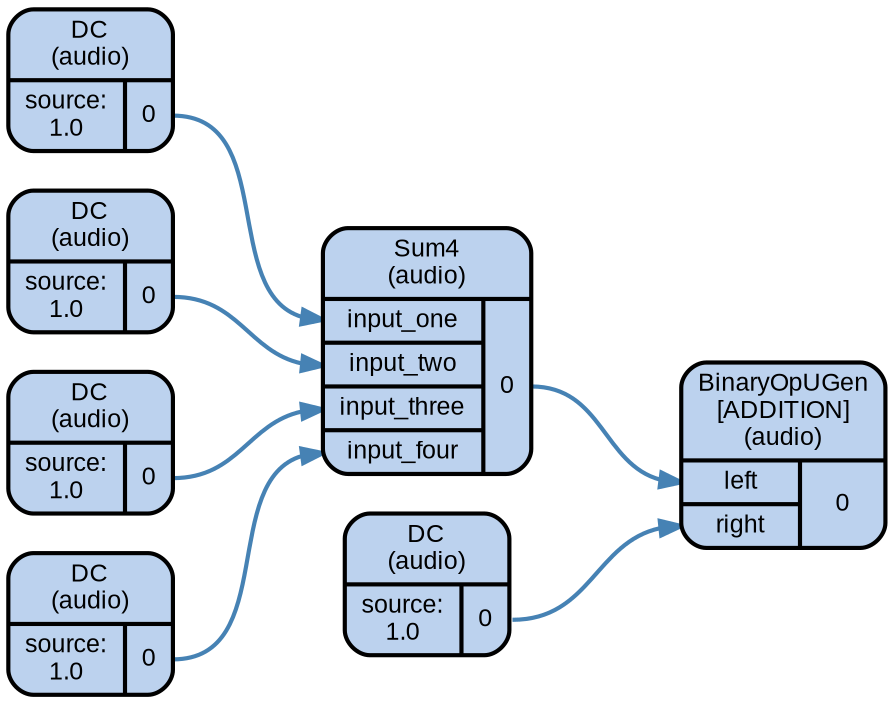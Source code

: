 digraph synthdef_mix1 {
    graph [bgcolor=transparent,
        color=lightslategrey,
        dpi=72,
        fontname=Arial,
        outputorder=edgesfirst,
        overlap=prism,
        penwidth=2,
        rankdir=LR,
        ranksep=1,
        splines=spline,
        style="dotted, rounded"];
    node [fontname=Arial,
        fontsize=12,
        penwidth=2,
        shape=Mrecord,
        style="filled, rounded"];
    edge [penwidth=2];
    ugen_0 [fillcolor=lightsteelblue2,
        label="<f_0> DC\n(audio) | { { <f_1_0_0> source:\n1.0 } | { <f_1_1_0> 0 } }"];
    ugen_1 [fillcolor=lightsteelblue2,
        label="<f_0> DC\n(audio) | { { <f_1_0_0> source:\n1.0 } | { <f_1_1_0> 0 } }"];
    ugen_2 [fillcolor=lightsteelblue2,
        label="<f_0> DC\n(audio) | { { <f_1_0_0> source:\n1.0 } | { <f_1_1_0> 0 } }"];
    ugen_3 [fillcolor=lightsteelblue2,
        label="<f_0> DC\n(audio) | { { <f_1_0_0> source:\n1.0 } | { <f_1_1_0> 0 } }"];
    ugen_4 [fillcolor=lightsteelblue2,
        label="<f_0> Sum4\n(audio) | { { <f_1_0_0> input_one | <f_1_0_1> input_two | <f_1_0_2> input_three | <f_1_0_3> input_four } | { <f_1_1_0> 0 } }"];
    ugen_5 [fillcolor=lightsteelblue2,
        label="<f_0> DC\n(audio) | { { <f_1_0_0> source:\n1.0 } | { <f_1_1_0> 0 } }"];
    ugen_6 [fillcolor=lightsteelblue2,
        label="<f_0> BinaryOpUGen\n[ADDITION]\n(audio) | { { <f_1_0_0> left | <f_1_0_1> right } | { <f_1_1_0> 0 } }"];
    ugen_0:f_1_1_0:e -> ugen_4:f_1_0_0:w [color=steelblue];
    ugen_1:f_1_1_0:e -> ugen_4:f_1_0_1:w [color=steelblue];
    ugen_2:f_1_1_0:e -> ugen_4:f_1_0_2:w [color=steelblue];
    ugen_3:f_1_1_0:e -> ugen_4:f_1_0_3:w [color=steelblue];
    ugen_4:f_1_1_0:e -> ugen_6:f_1_0_0:w [color=steelblue];
    ugen_5:f_1_1_0:e -> ugen_6:f_1_0_1:w [color=steelblue];
}